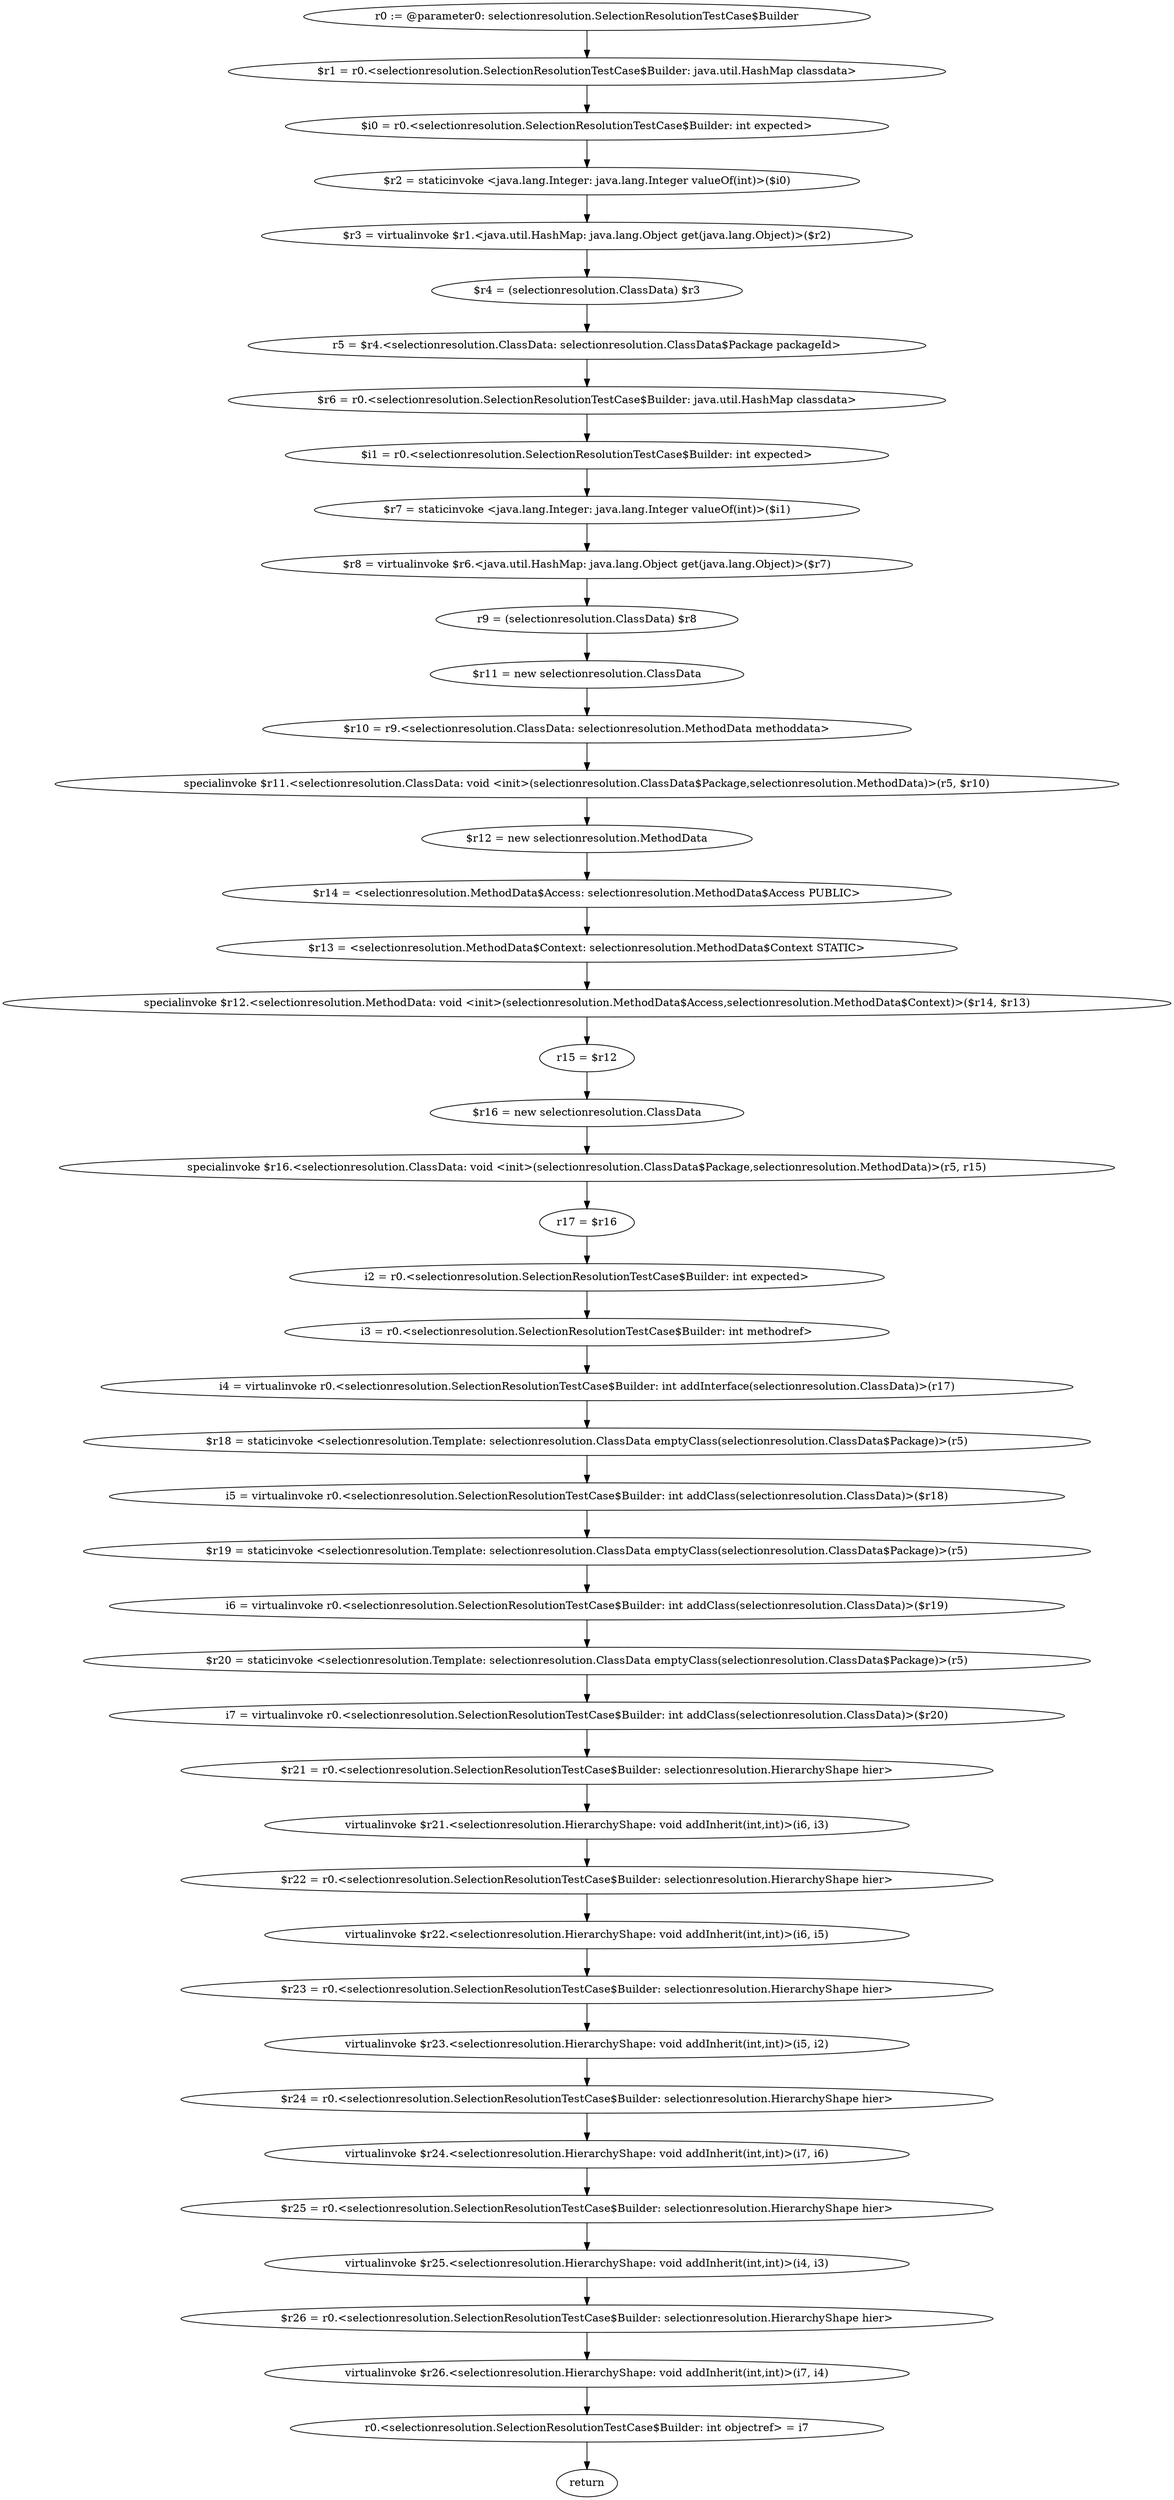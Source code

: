 digraph "unitGraph" {
    "r0 := @parameter0: selectionresolution.SelectionResolutionTestCase$Builder"
    "$r1 = r0.<selectionresolution.SelectionResolutionTestCase$Builder: java.util.HashMap classdata>"
    "$i0 = r0.<selectionresolution.SelectionResolutionTestCase$Builder: int expected>"
    "$r2 = staticinvoke <java.lang.Integer: java.lang.Integer valueOf(int)>($i0)"
    "$r3 = virtualinvoke $r1.<java.util.HashMap: java.lang.Object get(java.lang.Object)>($r2)"
    "$r4 = (selectionresolution.ClassData) $r3"
    "r5 = $r4.<selectionresolution.ClassData: selectionresolution.ClassData$Package packageId>"
    "$r6 = r0.<selectionresolution.SelectionResolutionTestCase$Builder: java.util.HashMap classdata>"
    "$i1 = r0.<selectionresolution.SelectionResolutionTestCase$Builder: int expected>"
    "$r7 = staticinvoke <java.lang.Integer: java.lang.Integer valueOf(int)>($i1)"
    "$r8 = virtualinvoke $r6.<java.util.HashMap: java.lang.Object get(java.lang.Object)>($r7)"
    "r9 = (selectionresolution.ClassData) $r8"
    "$r11 = new selectionresolution.ClassData"
    "$r10 = r9.<selectionresolution.ClassData: selectionresolution.MethodData methoddata>"
    "specialinvoke $r11.<selectionresolution.ClassData: void <init>(selectionresolution.ClassData$Package,selectionresolution.MethodData)>(r5, $r10)"
    "$r12 = new selectionresolution.MethodData"
    "$r14 = <selectionresolution.MethodData$Access: selectionresolution.MethodData$Access PUBLIC>"
    "$r13 = <selectionresolution.MethodData$Context: selectionresolution.MethodData$Context STATIC>"
    "specialinvoke $r12.<selectionresolution.MethodData: void <init>(selectionresolution.MethodData$Access,selectionresolution.MethodData$Context)>($r14, $r13)"
    "r15 = $r12"
    "$r16 = new selectionresolution.ClassData"
    "specialinvoke $r16.<selectionresolution.ClassData: void <init>(selectionresolution.ClassData$Package,selectionresolution.MethodData)>(r5, r15)"
    "r17 = $r16"
    "i2 = r0.<selectionresolution.SelectionResolutionTestCase$Builder: int expected>"
    "i3 = r0.<selectionresolution.SelectionResolutionTestCase$Builder: int methodref>"
    "i4 = virtualinvoke r0.<selectionresolution.SelectionResolutionTestCase$Builder: int addInterface(selectionresolution.ClassData)>(r17)"
    "$r18 = staticinvoke <selectionresolution.Template: selectionresolution.ClassData emptyClass(selectionresolution.ClassData$Package)>(r5)"
    "i5 = virtualinvoke r0.<selectionresolution.SelectionResolutionTestCase$Builder: int addClass(selectionresolution.ClassData)>($r18)"
    "$r19 = staticinvoke <selectionresolution.Template: selectionresolution.ClassData emptyClass(selectionresolution.ClassData$Package)>(r5)"
    "i6 = virtualinvoke r0.<selectionresolution.SelectionResolutionTestCase$Builder: int addClass(selectionresolution.ClassData)>($r19)"
    "$r20 = staticinvoke <selectionresolution.Template: selectionresolution.ClassData emptyClass(selectionresolution.ClassData$Package)>(r5)"
    "i7 = virtualinvoke r0.<selectionresolution.SelectionResolutionTestCase$Builder: int addClass(selectionresolution.ClassData)>($r20)"
    "$r21 = r0.<selectionresolution.SelectionResolutionTestCase$Builder: selectionresolution.HierarchyShape hier>"
    "virtualinvoke $r21.<selectionresolution.HierarchyShape: void addInherit(int,int)>(i6, i3)"
    "$r22 = r0.<selectionresolution.SelectionResolutionTestCase$Builder: selectionresolution.HierarchyShape hier>"
    "virtualinvoke $r22.<selectionresolution.HierarchyShape: void addInherit(int,int)>(i6, i5)"
    "$r23 = r0.<selectionresolution.SelectionResolutionTestCase$Builder: selectionresolution.HierarchyShape hier>"
    "virtualinvoke $r23.<selectionresolution.HierarchyShape: void addInherit(int,int)>(i5, i2)"
    "$r24 = r0.<selectionresolution.SelectionResolutionTestCase$Builder: selectionresolution.HierarchyShape hier>"
    "virtualinvoke $r24.<selectionresolution.HierarchyShape: void addInherit(int,int)>(i7, i6)"
    "$r25 = r0.<selectionresolution.SelectionResolutionTestCase$Builder: selectionresolution.HierarchyShape hier>"
    "virtualinvoke $r25.<selectionresolution.HierarchyShape: void addInherit(int,int)>(i4, i3)"
    "$r26 = r0.<selectionresolution.SelectionResolutionTestCase$Builder: selectionresolution.HierarchyShape hier>"
    "virtualinvoke $r26.<selectionresolution.HierarchyShape: void addInherit(int,int)>(i7, i4)"
    "r0.<selectionresolution.SelectionResolutionTestCase$Builder: int objectref> = i7"
    "return"
    "r0 := @parameter0: selectionresolution.SelectionResolutionTestCase$Builder"->"$r1 = r0.<selectionresolution.SelectionResolutionTestCase$Builder: java.util.HashMap classdata>";
    "$r1 = r0.<selectionresolution.SelectionResolutionTestCase$Builder: java.util.HashMap classdata>"->"$i0 = r0.<selectionresolution.SelectionResolutionTestCase$Builder: int expected>";
    "$i0 = r0.<selectionresolution.SelectionResolutionTestCase$Builder: int expected>"->"$r2 = staticinvoke <java.lang.Integer: java.lang.Integer valueOf(int)>($i0)";
    "$r2 = staticinvoke <java.lang.Integer: java.lang.Integer valueOf(int)>($i0)"->"$r3 = virtualinvoke $r1.<java.util.HashMap: java.lang.Object get(java.lang.Object)>($r2)";
    "$r3 = virtualinvoke $r1.<java.util.HashMap: java.lang.Object get(java.lang.Object)>($r2)"->"$r4 = (selectionresolution.ClassData) $r3";
    "$r4 = (selectionresolution.ClassData) $r3"->"r5 = $r4.<selectionresolution.ClassData: selectionresolution.ClassData$Package packageId>";
    "r5 = $r4.<selectionresolution.ClassData: selectionresolution.ClassData$Package packageId>"->"$r6 = r0.<selectionresolution.SelectionResolutionTestCase$Builder: java.util.HashMap classdata>";
    "$r6 = r0.<selectionresolution.SelectionResolutionTestCase$Builder: java.util.HashMap classdata>"->"$i1 = r0.<selectionresolution.SelectionResolutionTestCase$Builder: int expected>";
    "$i1 = r0.<selectionresolution.SelectionResolutionTestCase$Builder: int expected>"->"$r7 = staticinvoke <java.lang.Integer: java.lang.Integer valueOf(int)>($i1)";
    "$r7 = staticinvoke <java.lang.Integer: java.lang.Integer valueOf(int)>($i1)"->"$r8 = virtualinvoke $r6.<java.util.HashMap: java.lang.Object get(java.lang.Object)>($r7)";
    "$r8 = virtualinvoke $r6.<java.util.HashMap: java.lang.Object get(java.lang.Object)>($r7)"->"r9 = (selectionresolution.ClassData) $r8";
    "r9 = (selectionresolution.ClassData) $r8"->"$r11 = new selectionresolution.ClassData";
    "$r11 = new selectionresolution.ClassData"->"$r10 = r9.<selectionresolution.ClassData: selectionresolution.MethodData methoddata>";
    "$r10 = r9.<selectionresolution.ClassData: selectionresolution.MethodData methoddata>"->"specialinvoke $r11.<selectionresolution.ClassData: void <init>(selectionresolution.ClassData$Package,selectionresolution.MethodData)>(r5, $r10)";
    "specialinvoke $r11.<selectionresolution.ClassData: void <init>(selectionresolution.ClassData$Package,selectionresolution.MethodData)>(r5, $r10)"->"$r12 = new selectionresolution.MethodData";
    "$r12 = new selectionresolution.MethodData"->"$r14 = <selectionresolution.MethodData$Access: selectionresolution.MethodData$Access PUBLIC>";
    "$r14 = <selectionresolution.MethodData$Access: selectionresolution.MethodData$Access PUBLIC>"->"$r13 = <selectionresolution.MethodData$Context: selectionresolution.MethodData$Context STATIC>";
    "$r13 = <selectionresolution.MethodData$Context: selectionresolution.MethodData$Context STATIC>"->"specialinvoke $r12.<selectionresolution.MethodData: void <init>(selectionresolution.MethodData$Access,selectionresolution.MethodData$Context)>($r14, $r13)";
    "specialinvoke $r12.<selectionresolution.MethodData: void <init>(selectionresolution.MethodData$Access,selectionresolution.MethodData$Context)>($r14, $r13)"->"r15 = $r12";
    "r15 = $r12"->"$r16 = new selectionresolution.ClassData";
    "$r16 = new selectionresolution.ClassData"->"specialinvoke $r16.<selectionresolution.ClassData: void <init>(selectionresolution.ClassData$Package,selectionresolution.MethodData)>(r5, r15)";
    "specialinvoke $r16.<selectionresolution.ClassData: void <init>(selectionresolution.ClassData$Package,selectionresolution.MethodData)>(r5, r15)"->"r17 = $r16";
    "r17 = $r16"->"i2 = r0.<selectionresolution.SelectionResolutionTestCase$Builder: int expected>";
    "i2 = r0.<selectionresolution.SelectionResolutionTestCase$Builder: int expected>"->"i3 = r0.<selectionresolution.SelectionResolutionTestCase$Builder: int methodref>";
    "i3 = r0.<selectionresolution.SelectionResolutionTestCase$Builder: int methodref>"->"i4 = virtualinvoke r0.<selectionresolution.SelectionResolutionTestCase$Builder: int addInterface(selectionresolution.ClassData)>(r17)";
    "i4 = virtualinvoke r0.<selectionresolution.SelectionResolutionTestCase$Builder: int addInterface(selectionresolution.ClassData)>(r17)"->"$r18 = staticinvoke <selectionresolution.Template: selectionresolution.ClassData emptyClass(selectionresolution.ClassData$Package)>(r5)";
    "$r18 = staticinvoke <selectionresolution.Template: selectionresolution.ClassData emptyClass(selectionresolution.ClassData$Package)>(r5)"->"i5 = virtualinvoke r0.<selectionresolution.SelectionResolutionTestCase$Builder: int addClass(selectionresolution.ClassData)>($r18)";
    "i5 = virtualinvoke r0.<selectionresolution.SelectionResolutionTestCase$Builder: int addClass(selectionresolution.ClassData)>($r18)"->"$r19 = staticinvoke <selectionresolution.Template: selectionresolution.ClassData emptyClass(selectionresolution.ClassData$Package)>(r5)";
    "$r19 = staticinvoke <selectionresolution.Template: selectionresolution.ClassData emptyClass(selectionresolution.ClassData$Package)>(r5)"->"i6 = virtualinvoke r0.<selectionresolution.SelectionResolutionTestCase$Builder: int addClass(selectionresolution.ClassData)>($r19)";
    "i6 = virtualinvoke r0.<selectionresolution.SelectionResolutionTestCase$Builder: int addClass(selectionresolution.ClassData)>($r19)"->"$r20 = staticinvoke <selectionresolution.Template: selectionresolution.ClassData emptyClass(selectionresolution.ClassData$Package)>(r5)";
    "$r20 = staticinvoke <selectionresolution.Template: selectionresolution.ClassData emptyClass(selectionresolution.ClassData$Package)>(r5)"->"i7 = virtualinvoke r0.<selectionresolution.SelectionResolutionTestCase$Builder: int addClass(selectionresolution.ClassData)>($r20)";
    "i7 = virtualinvoke r0.<selectionresolution.SelectionResolutionTestCase$Builder: int addClass(selectionresolution.ClassData)>($r20)"->"$r21 = r0.<selectionresolution.SelectionResolutionTestCase$Builder: selectionresolution.HierarchyShape hier>";
    "$r21 = r0.<selectionresolution.SelectionResolutionTestCase$Builder: selectionresolution.HierarchyShape hier>"->"virtualinvoke $r21.<selectionresolution.HierarchyShape: void addInherit(int,int)>(i6, i3)";
    "virtualinvoke $r21.<selectionresolution.HierarchyShape: void addInherit(int,int)>(i6, i3)"->"$r22 = r0.<selectionresolution.SelectionResolutionTestCase$Builder: selectionresolution.HierarchyShape hier>";
    "$r22 = r0.<selectionresolution.SelectionResolutionTestCase$Builder: selectionresolution.HierarchyShape hier>"->"virtualinvoke $r22.<selectionresolution.HierarchyShape: void addInherit(int,int)>(i6, i5)";
    "virtualinvoke $r22.<selectionresolution.HierarchyShape: void addInherit(int,int)>(i6, i5)"->"$r23 = r0.<selectionresolution.SelectionResolutionTestCase$Builder: selectionresolution.HierarchyShape hier>";
    "$r23 = r0.<selectionresolution.SelectionResolutionTestCase$Builder: selectionresolution.HierarchyShape hier>"->"virtualinvoke $r23.<selectionresolution.HierarchyShape: void addInherit(int,int)>(i5, i2)";
    "virtualinvoke $r23.<selectionresolution.HierarchyShape: void addInherit(int,int)>(i5, i2)"->"$r24 = r0.<selectionresolution.SelectionResolutionTestCase$Builder: selectionresolution.HierarchyShape hier>";
    "$r24 = r0.<selectionresolution.SelectionResolutionTestCase$Builder: selectionresolution.HierarchyShape hier>"->"virtualinvoke $r24.<selectionresolution.HierarchyShape: void addInherit(int,int)>(i7, i6)";
    "virtualinvoke $r24.<selectionresolution.HierarchyShape: void addInherit(int,int)>(i7, i6)"->"$r25 = r0.<selectionresolution.SelectionResolutionTestCase$Builder: selectionresolution.HierarchyShape hier>";
    "$r25 = r0.<selectionresolution.SelectionResolutionTestCase$Builder: selectionresolution.HierarchyShape hier>"->"virtualinvoke $r25.<selectionresolution.HierarchyShape: void addInherit(int,int)>(i4, i3)";
    "virtualinvoke $r25.<selectionresolution.HierarchyShape: void addInherit(int,int)>(i4, i3)"->"$r26 = r0.<selectionresolution.SelectionResolutionTestCase$Builder: selectionresolution.HierarchyShape hier>";
    "$r26 = r0.<selectionresolution.SelectionResolutionTestCase$Builder: selectionresolution.HierarchyShape hier>"->"virtualinvoke $r26.<selectionresolution.HierarchyShape: void addInherit(int,int)>(i7, i4)";
    "virtualinvoke $r26.<selectionresolution.HierarchyShape: void addInherit(int,int)>(i7, i4)"->"r0.<selectionresolution.SelectionResolutionTestCase$Builder: int objectref> = i7";
    "r0.<selectionresolution.SelectionResolutionTestCase$Builder: int objectref> = i7"->"return";
}
